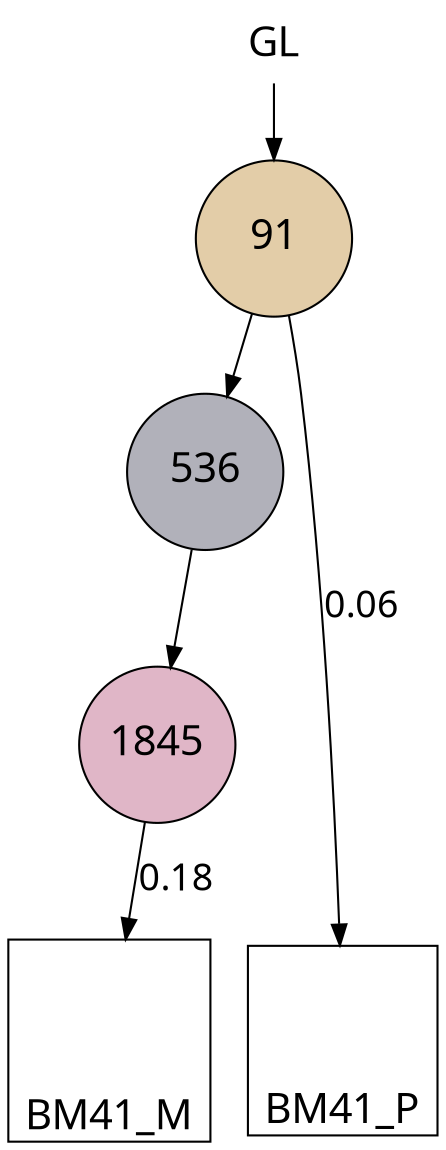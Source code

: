 digraph G { 
size ="10,10"
forcelabels=true
0 -> 1[ label="" fontname="Dialog.bold" fontsize=18];
1 -> 2[ label="" fontname="Dialog.bold" fontsize=18];
2 -> 3[ label="" fontname="Dialog.bold" fontsize=18];
3 -> 5[ label="0.18" fontname="Dialog.bold" fontsize=18];
1 -> 6[ label="0.06" fontname="Dialog.bold" fontsize=18];
0 [ shape=plaintext label="GL" fontname="Dialog.bold" fontsize=20 style=filled fillcolor="#ffffff" color="#000000" width=0.625 heigth=0.625];
1 [ shape=circle label="91" fontname="Dialog.bold" fontsize=20 style=filled fillcolor="#e3cda8" color="#000000" width=1.0416666666666667 heigth=1.0416666666666667];
2 [ shape=circle label="536" fontname="Dialog.bold" fontsize=20 style=filled fillcolor="#b1b1ba" color="#000000" width=1.0416666666666667 heigth=1.0416666666666667];
3 [ shape=circle label="1845" fontname="Dialog.bold" fontsize=20 style=filled fillcolor="#e0b6c7" color="#000000" width=1.0416666666666667 heigth=1.0416666666666667];
5 [image="/lustre/rde/user/guoxc/project/181126_12Sample_BrM/phylogenetic/INcloudL/03LICHEE/lichee_dot_img_temp/img_1545198198968_5.png" shape=square label="BM41_M" labelloc=b fontname="Dialog.bold" fontsize=20 style=filled fillcolor="#ffffff" color="#000000" width=0.8333333333333334 heigth=0.8333333333333334];
6 [image="/lustre/rde/user/guoxc/project/181126_12Sample_BrM/phylogenetic/INcloudL/03LICHEE/lichee_dot_img_temp/img_1545198198968_6.png" shape=square label="BM41_P" labelloc=b fontname="Dialog.bold" fontsize=20 style=filled fillcolor="#ffffff" color="#000000" width=0.8333333333333334 heigth=0.8333333333333334];
{ rank = sink; 5; 6; } 
}